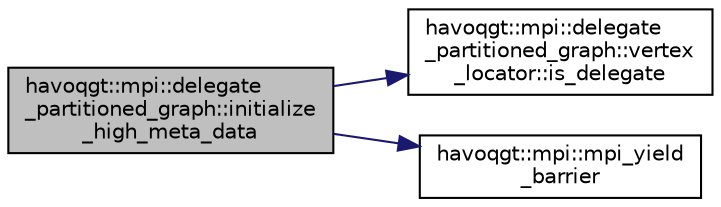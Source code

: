 digraph "havoqgt::mpi::delegate_partitioned_graph::initialize_high_meta_data"
{
  edge [fontname="Helvetica",fontsize="10",labelfontname="Helvetica",labelfontsize="10"];
  node [fontname="Helvetica",fontsize="10",shape=record];
  rankdir="LR";
  Node1 [label="havoqgt::mpi::delegate\l_partitioned_graph::initialize\l_high_meta_data",height=0.2,width=0.4,color="black", fillcolor="grey75", style="filled", fontcolor="black"];
  Node1 -> Node2 [color="midnightblue",fontsize="10",style="solid",fontname="Helvetica"];
  Node2 [label="havoqgt::mpi::delegate\l_partitioned_graph::vertex\l_locator::is_delegate",height=0.2,width=0.4,color="black", fillcolor="white", style="filled",URL="$classhavoqgt_1_1mpi_1_1delegate__partitioned__graph_1_1vertex__locator.html#ac5584a2e84885feffba8761ea6c2d273"];
  Node1 -> Node3 [color="midnightblue",fontsize="10",style="solid",fontname="Helvetica"];
  Node3 [label="havoqgt::mpi::mpi_yield\l_barrier",height=0.2,width=0.4,color="black", fillcolor="white", style="filled",URL="$namespacehavoqgt_1_1mpi.html#a7c00fa0b2a6cb0d502c85088ae7bf5ef"];
}
